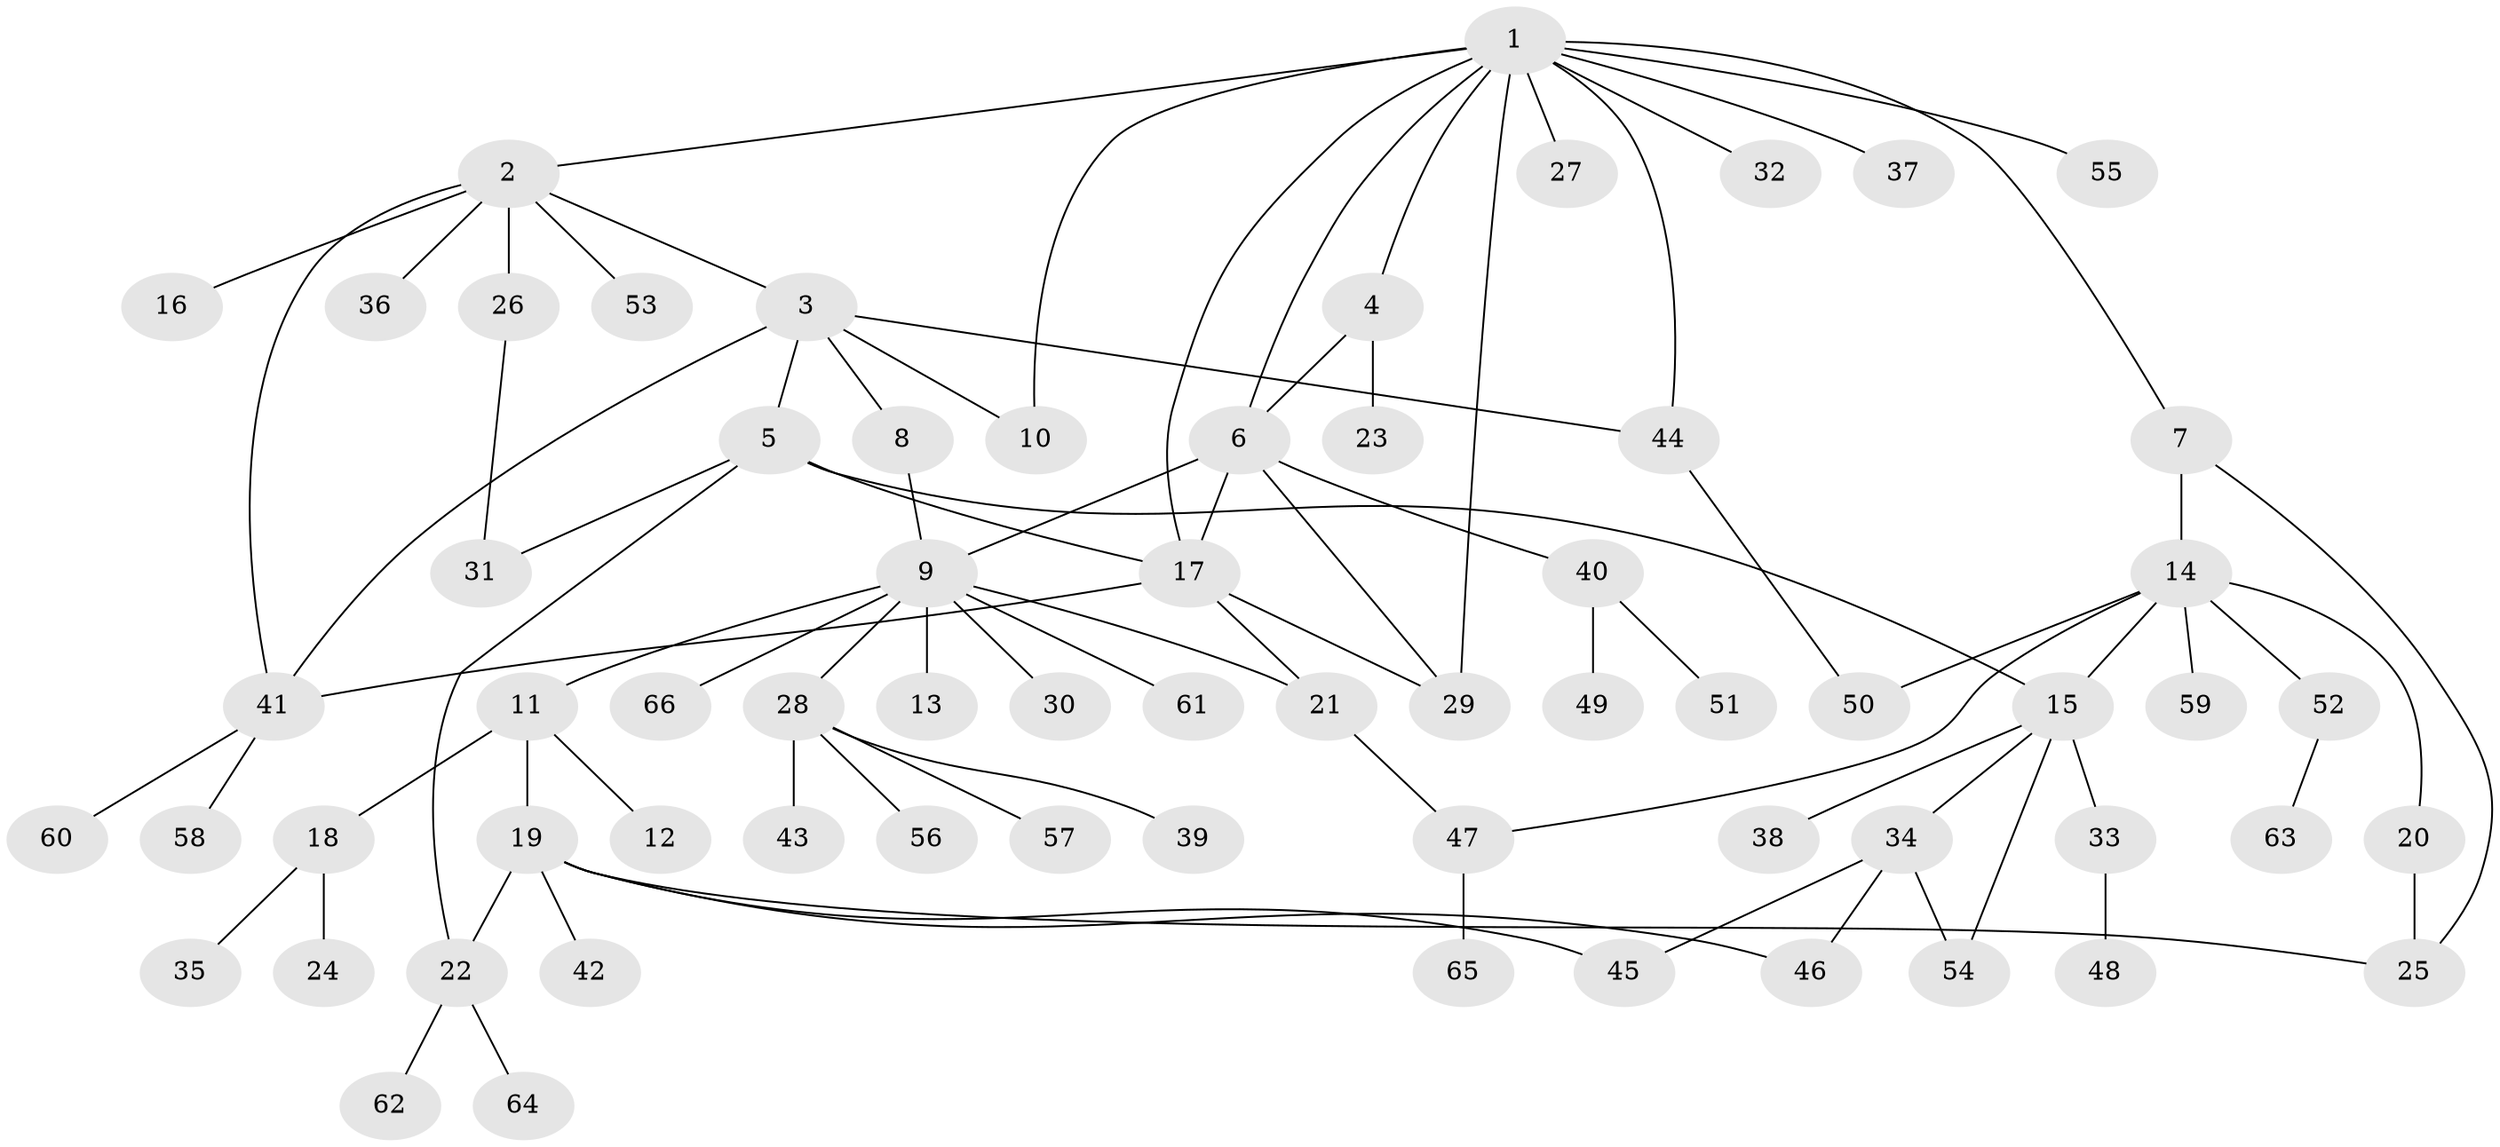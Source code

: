 // coarse degree distribution, {10: 0.02127659574468085, 6: 0.0425531914893617, 2: 0.19148936170212766, 7: 0.0851063829787234, 8: 0.0425531914893617, 1: 0.5319148936170213, 4: 0.06382978723404255, 3: 0.02127659574468085}
// Generated by graph-tools (version 1.1) at 2025/51/02/27/25 19:51:55]
// undirected, 66 vertices, 86 edges
graph export_dot {
graph [start="1"]
  node [color=gray90,style=filled];
  1;
  2;
  3;
  4;
  5;
  6;
  7;
  8;
  9;
  10;
  11;
  12;
  13;
  14;
  15;
  16;
  17;
  18;
  19;
  20;
  21;
  22;
  23;
  24;
  25;
  26;
  27;
  28;
  29;
  30;
  31;
  32;
  33;
  34;
  35;
  36;
  37;
  38;
  39;
  40;
  41;
  42;
  43;
  44;
  45;
  46;
  47;
  48;
  49;
  50;
  51;
  52;
  53;
  54;
  55;
  56;
  57;
  58;
  59;
  60;
  61;
  62;
  63;
  64;
  65;
  66;
  1 -- 2;
  1 -- 4;
  1 -- 6;
  1 -- 7;
  1 -- 10;
  1 -- 17;
  1 -- 27;
  1 -- 29;
  1 -- 32;
  1 -- 37;
  1 -- 44;
  1 -- 55;
  2 -- 3;
  2 -- 16;
  2 -- 26;
  2 -- 36;
  2 -- 41;
  2 -- 53;
  3 -- 5;
  3 -- 8;
  3 -- 10;
  3 -- 41;
  3 -- 44;
  4 -- 6;
  4 -- 23;
  5 -- 15;
  5 -- 17;
  5 -- 22;
  5 -- 31;
  6 -- 9;
  6 -- 17;
  6 -- 29;
  6 -- 40;
  7 -- 14;
  7 -- 25;
  8 -- 9;
  9 -- 11;
  9 -- 13;
  9 -- 21;
  9 -- 28;
  9 -- 30;
  9 -- 61;
  9 -- 66;
  11 -- 12;
  11 -- 18;
  11 -- 19;
  14 -- 15;
  14 -- 20;
  14 -- 47;
  14 -- 50;
  14 -- 52;
  14 -- 59;
  15 -- 33;
  15 -- 34;
  15 -- 38;
  15 -- 54;
  17 -- 21;
  17 -- 29;
  17 -- 41;
  18 -- 24;
  18 -- 35;
  19 -- 22;
  19 -- 25;
  19 -- 42;
  19 -- 45;
  19 -- 46;
  20 -- 25;
  21 -- 47;
  22 -- 62;
  22 -- 64;
  26 -- 31;
  28 -- 39;
  28 -- 43;
  28 -- 56;
  28 -- 57;
  33 -- 48;
  34 -- 45;
  34 -- 46;
  34 -- 54;
  40 -- 49;
  40 -- 51;
  41 -- 58;
  41 -- 60;
  44 -- 50;
  47 -- 65;
  52 -- 63;
}
